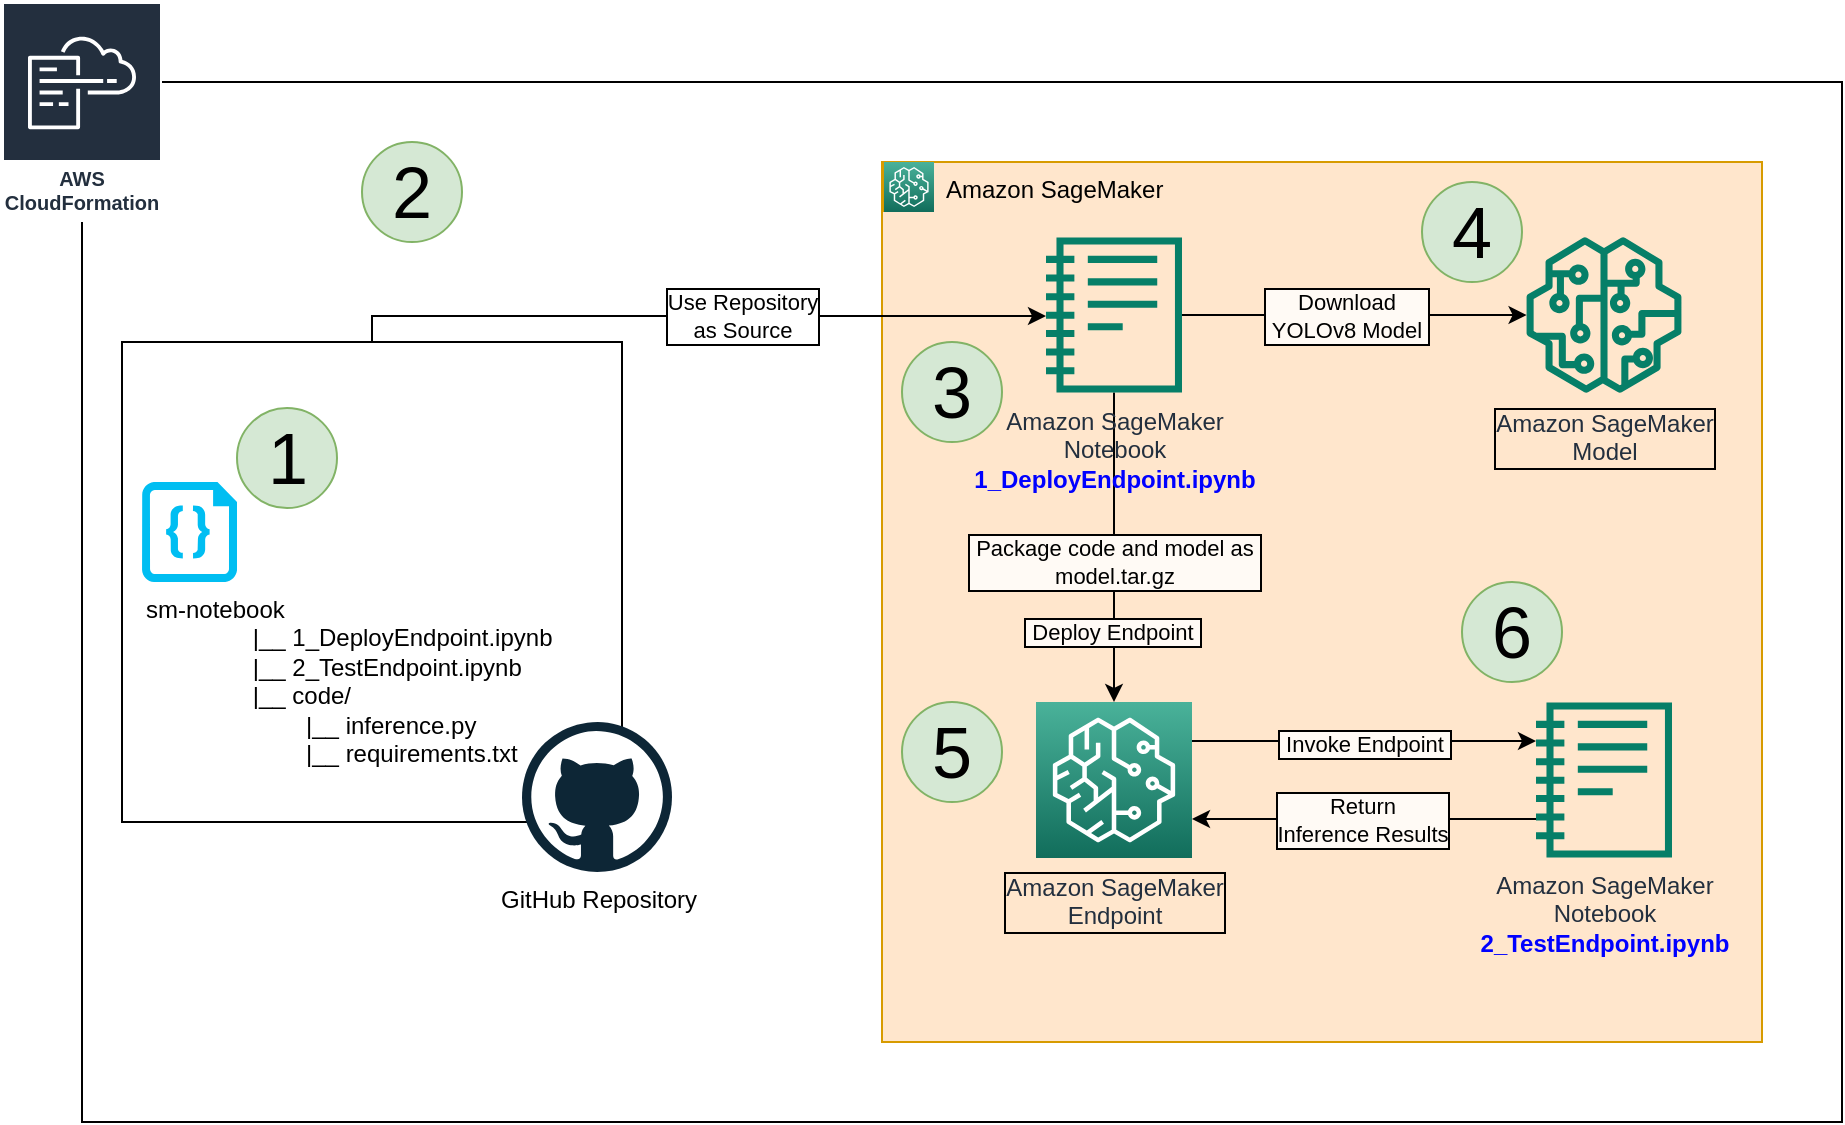 <mxfile version="19.0.3" type="device"><diagram id="z2O1TSgQUSHBjTZKmf7b" name="Page-1"><mxGraphModel dx="931" dy="632" grid="1" gridSize="10" guides="1" tooltips="1" connect="1" arrows="1" fold="1" page="1" pageScale="1" pageWidth="1700" pageHeight="1100" math="0" shadow="0"><root><mxCell id="0"/><mxCell id="1" parent="0"/><mxCell id="VC-s6tyWfOG0vZ_w0Y-g-3" value="" style="rounded=0;whiteSpace=wrap;html=1;" parent="1" vertex="1"><mxGeometry x="160" y="40" width="880" height="520" as="geometry"/></mxCell><mxCell id="LWvMPOH7EQCRaxX-12mW-2" value="" style="rounded=0;whiteSpace=wrap;html=1;" vertex="1" parent="1"><mxGeometry x="180" y="170" width="250" height="240" as="geometry"/></mxCell><mxCell id="VC-s6tyWfOG0vZ_w0Y-g-2" value="AWS CloudFormation" style="sketch=0;outlineConnect=0;fontColor=#232F3E;gradientColor=none;strokeColor=#ffffff;fillColor=#232F3E;dashed=0;verticalLabelPosition=middle;verticalAlign=bottom;align=center;html=1;whiteSpace=wrap;fontSize=10;fontStyle=1;spacing=3;shape=mxgraph.aws4.productIcon;prIcon=mxgraph.aws4.cloudformation;" parent="1" vertex="1"><mxGeometry x="120" width="80" height="110" as="geometry"/></mxCell><mxCell id="VC-s6tyWfOG0vZ_w0Y-g-6" value="sm-notebook&lt;br&gt;&lt;span style=&quot;white-space: pre;&quot;&gt;&#9;&lt;span style=&quot;white-space: pre;&quot;&gt;&#9;&lt;/span&gt;&lt;/span&gt;|__ 1_DeployEndpoint.ipynb&lt;br&gt;&lt;span style=&quot;white-space: pre;&quot;&gt;&#9;&lt;/span&gt;&lt;span style=&quot;white-space: pre;&quot;&gt;&#9;&lt;/span&gt;|__ 2_TestEndpoint.ipynb&lt;br&gt;&lt;span style=&quot;white-space: pre;&quot;&gt;&#9;&lt;/span&gt;&lt;span style=&quot;white-space: pre;&quot;&gt;&#9;&lt;/span&gt;|__ code/&lt;br&gt;&lt;span style=&quot;white-space: pre;&quot;&gt;&#9;&lt;/span&gt;&amp;nbsp; &amp;nbsp; &lt;span style=&quot;white-space: pre;&quot;&gt;&#9;&lt;/span&gt;&lt;span style=&quot;white-space: pre;&quot;&gt;&#9;&lt;/span&gt;|__ inference.py&lt;br&gt;&lt;span style=&quot;white-space: pre;&quot;&gt;&#9;&lt;/span&gt;&amp;nbsp; &amp;nbsp; &lt;span style=&quot;white-space: pre;&quot;&gt;&#9;&lt;/span&gt;&lt;span style=&quot;white-space: pre;&quot;&gt;&#9;&lt;/span&gt;|__ requirements.txt" style="verticalLabelPosition=bottom;html=1;verticalAlign=top;align=left;strokeColor=none;fillColor=#00BEF2;shape=mxgraph.azure.code_file;pointerEvents=1;" parent="1" vertex="1"><mxGeometry x="190" y="240" width="47.5" height="50" as="geometry"/></mxCell><mxCell id="VC-s6tyWfOG0vZ_w0Y-g-24" value="Amazon SageMaker" style="points=[[0,0],[0.25,0],[0.5,0],[0.75,0],[1,0],[1,0.25],[1,0.5],[1,0.75],[1,1],[0.75,1],[0.5,1],[0.25,1],[0,1],[0,0.75],[0,0.5],[0,0.25]];outlineConnect=0;html=1;whiteSpace=wrap;fontSize=12;fontStyle=0;container=1;pointerEvents=0;collapsible=0;recursiveResize=0;shape=mxgraph.aws4.group;grIcon=mxgraph.aws4.group_aws_cloud;verticalAlign=top;align=left;spacingLeft=30;dashed=0;labelBorderColor=none;labelBackgroundColor=none;fillColor=#ffe6cc;strokeColor=#d79b00;" parent="1" vertex="1"><mxGeometry x="560" y="80" width="440" height="440" as="geometry"/></mxCell><mxCell id="VC-s6tyWfOG0vZ_w0Y-g-31" style="edgeStyle=orthogonalEdgeStyle;rounded=0;orthogonalLoop=1;jettySize=auto;html=1;fontColor=#0000FF;" parent="VC-s6tyWfOG0vZ_w0Y-g-24" source="VC-s6tyWfOG0vZ_w0Y-g-25" target="VC-s6tyWfOG0vZ_w0Y-g-30" edge="1"><mxGeometry relative="1" as="geometry"/></mxCell><mxCell id="VC-s6tyWfOG0vZ_w0Y-g-32" value="&lt;font color=&quot;#000000&quot;&gt;&amp;nbsp;Package code and model as&amp;nbsp;&lt;br&gt;model.tar.gz&lt;br&gt;&lt;/font&gt;" style="edgeLabel;html=1;align=center;verticalAlign=middle;resizable=0;points=[];fontColor=#0000FF;labelBorderColor=default;labelBackgroundColor=#FFFAF5;" parent="VC-s6tyWfOG0vZ_w0Y-g-31" vertex="1" connectable="0"><mxGeometry x="-0.175" y="-1" relative="1" as="geometry"><mxPoint x="1" y="21" as="offset"/></mxGeometry></mxCell><mxCell id="VC-s6tyWfOG0vZ_w0Y-g-49" value="&amp;nbsp;Deploy Endpoint&amp;nbsp;" style="edgeLabel;html=1;align=center;verticalAlign=middle;resizable=0;points=[];fontSize=11;fontColor=#000000;labelBorderColor=default;labelBackgroundColor=#FFFAF5;" parent="VC-s6tyWfOG0vZ_w0Y-g-31" vertex="1" connectable="0"><mxGeometry x="0.548" y="-1" relative="1" as="geometry"><mxPoint as="offset"/></mxGeometry></mxCell><mxCell id="VC-s6tyWfOG0vZ_w0Y-g-25" value="Amazon SageMaker&lt;br&gt;Notebook&lt;br&gt;&lt;span style=&quot;text-align: left;&quot;&gt;&lt;font color=&quot;#0000ff&quot;&gt;&lt;b&gt;1_DeployEndpoint.ipynb&lt;/b&gt;&lt;/font&gt;&lt;/span&gt;" style="sketch=0;outlineConnect=0;fontColor=#232F3E;gradientColor=none;fillColor=#067F68;strokeColor=none;dashed=0;verticalLabelPosition=bottom;verticalAlign=top;align=center;html=1;fontSize=12;fontStyle=0;aspect=fixed;pointerEvents=1;shape=mxgraph.aws4.sagemaker_notebook;" parent="VC-s6tyWfOG0vZ_w0Y-g-24" vertex="1"><mxGeometry x="82" y="37.5" width="68" height="78" as="geometry"/></mxCell><mxCell id="VC-s6tyWfOG0vZ_w0Y-g-35" style="edgeStyle=orthogonalEdgeStyle;rounded=0;orthogonalLoop=1;jettySize=auto;html=1;exitX=1;exitY=0.25;exitDx=0;exitDy=0;exitPerimeter=0;fontColor=#000000;" parent="VC-s6tyWfOG0vZ_w0Y-g-24" source="VC-s6tyWfOG0vZ_w0Y-g-30" target="VC-s6tyWfOG0vZ_w0Y-g-26" edge="1"><mxGeometry relative="1" as="geometry"><Array as="points"><mxPoint x="282" y="290"/><mxPoint x="282" y="290"/></Array></mxGeometry></mxCell><mxCell id="VC-s6tyWfOG0vZ_w0Y-g-38" value="&amp;nbsp;Invoke Endpoint&amp;nbsp;" style="edgeLabel;html=1;align=center;verticalAlign=middle;resizable=0;points=[];fontColor=#000000;labelBorderColor=default;labelBackgroundColor=#FFFAF5;" parent="VC-s6tyWfOG0vZ_w0Y-g-35" vertex="1" connectable="0"><mxGeometry relative="1" as="geometry"><mxPoint y="1" as="offset"/></mxGeometry></mxCell><mxCell id="VC-s6tyWfOG0vZ_w0Y-g-37" style="edgeStyle=orthogonalEdgeStyle;rounded=0;orthogonalLoop=1;jettySize=auto;html=1;exitX=1;exitY=0.75;exitDx=0;exitDy=0;exitPerimeter=0;fontColor=#000000;startArrow=classic;startFill=1;endArrow=none;endFill=0;" parent="VC-s6tyWfOG0vZ_w0Y-g-24" source="VC-s6tyWfOG0vZ_w0Y-g-30" target="VC-s6tyWfOG0vZ_w0Y-g-26" edge="1"><mxGeometry relative="1" as="geometry"><Array as="points"><mxPoint x="282" y="329"/><mxPoint x="282" y="329"/></Array></mxGeometry></mxCell><mxCell id="VC-s6tyWfOG0vZ_w0Y-g-39" value="Return &lt;br&gt;Inference Results" style="edgeLabel;html=1;align=center;verticalAlign=middle;resizable=0;points=[];fontColor=#000000;labelBorderColor=default;labelBackgroundColor=#FFFAF5;" parent="VC-s6tyWfOG0vZ_w0Y-g-37" vertex="1" connectable="0"><mxGeometry x="-0.128" y="1" relative="1" as="geometry"><mxPoint x="10" y="1" as="offset"/></mxGeometry></mxCell><mxCell id="VC-s6tyWfOG0vZ_w0Y-g-30" value="Amazon SageMaker&lt;br&gt;Endpoint" style="sketch=0;points=[[0,0,0],[0.25,0,0],[0.5,0,0],[0.75,0,0],[1,0,0],[0,1,0],[0.25,1,0],[0.5,1,0],[0.75,1,0],[1,1,0],[0,0.25,0],[0,0.5,0],[0,0.75,0],[1,0.25,0],[1,0.5,0],[1,0.75,0]];outlineConnect=0;fontColor=#232F3E;gradientColor=#4AB29A;gradientDirection=north;fillColor=#116D5B;strokeColor=#ffffff;dashed=0;verticalLabelPosition=bottom;verticalAlign=top;align=center;html=1;fontSize=12;fontStyle=0;aspect=fixed;shape=mxgraph.aws4.resourceIcon;resIcon=mxgraph.aws4.sagemaker;labelBorderColor=default;" parent="VC-s6tyWfOG0vZ_w0Y-g-24" vertex="1"><mxGeometry x="77" y="270" width="78" height="78" as="geometry"/></mxCell><mxCell id="VC-s6tyWfOG0vZ_w0Y-g-26" value="Amazon SageMaker&lt;br&gt;Notebook&lt;br&gt;&lt;font color=&quot;#0000ff&quot;&gt;&lt;b&gt;&lt;span style=&quot;text-align: left;&quot;&gt;2_TestEndpoint&lt;/span&gt;&lt;span style=&quot;text-align: left;&quot;&gt;.ipynb&lt;/span&gt;&lt;/b&gt;&lt;/font&gt;" style="sketch=0;outlineConnect=0;fontColor=#232F3E;gradientColor=none;fillColor=#067F68;strokeColor=none;dashed=0;verticalLabelPosition=bottom;verticalAlign=top;align=center;html=1;fontSize=12;fontStyle=0;aspect=fixed;pointerEvents=1;shape=mxgraph.aws4.sagemaker_notebook;" parent="VC-s6tyWfOG0vZ_w0Y-g-24" vertex="1"><mxGeometry x="327" y="270" width="68" height="78" as="geometry"/></mxCell><mxCell id="VC-s6tyWfOG0vZ_w0Y-g-27" value="Amazon SageMaker&lt;br&gt;Model" style="sketch=0;outlineConnect=0;fontColor=#232F3E;gradientColor=none;fillColor=#067F68;strokeColor=none;dashed=0;verticalLabelPosition=bottom;verticalAlign=top;align=center;html=1;fontSize=12;fontStyle=0;aspect=fixed;pointerEvents=1;shape=mxgraph.aws4.sagemaker_model;labelBorderColor=default;" parent="VC-s6tyWfOG0vZ_w0Y-g-24" vertex="1"><mxGeometry x="322" y="37.5" width="78" height="78" as="geometry"/></mxCell><mxCell id="VC-s6tyWfOG0vZ_w0Y-g-28" style="edgeStyle=orthogonalEdgeStyle;rounded=0;orthogonalLoop=1;jettySize=auto;html=1;fontColor=#0000FF;" parent="VC-s6tyWfOG0vZ_w0Y-g-24" source="VC-s6tyWfOG0vZ_w0Y-g-25" target="VC-s6tyWfOG0vZ_w0Y-g-27" edge="1"><mxGeometry relative="1" as="geometry"/></mxCell><mxCell id="VC-s6tyWfOG0vZ_w0Y-g-29" value="&lt;span style=&quot;color: rgb(0, 0, 0);&quot;&gt;Download&lt;/span&gt;&lt;br style=&quot;color: rgb(0, 0, 0);&quot;&gt;&lt;span style=&quot;color: rgb(0, 0, 0);&quot;&gt;&amp;nbsp;YOLOv8 Model&amp;nbsp;&lt;/span&gt;" style="edgeLabel;html=1;align=center;verticalAlign=middle;resizable=0;points=[];fontColor=#0000FF;labelBorderColor=default;labelBackgroundColor=#FFFAF5;" parent="VC-s6tyWfOG0vZ_w0Y-g-28" vertex="1" connectable="0"><mxGeometry x="-0.039" y="-3" relative="1" as="geometry"><mxPoint x="-1" y="-3" as="offset"/></mxGeometry></mxCell><mxCell id="VC-s6tyWfOG0vZ_w0Y-g-46" value="5&lt;span style=&quot;color: rgba(0, 0, 0, 0); font-family: monospace; font-size: 0px; text-align: start;&quot;&gt;%3CmxGraphModel%3E%3Croot%3E%3CmxCell%20id%3D%220%22%2F%3E%3CmxCell%20id%3D%221%22%20parent%3D%220%22%2F%3E%3CmxCell%20id%3D%222%22%20value%3D%223%22%20style%3D%22ellipse%3BwhiteSpace%3Dwrap%3Bhtml%3D1%3Baspect%3Dfixed%3BlabelBorderColor%3Dnone%3BstrokeColor%3D%2382b366%3BfontSize%3D36%3BfillColor%3D%23d5e8d4%3B%22%20vertex%3D%221%22%20parent%3D%221%22%3E%3CmxGeometry%20x%3D%22570%22%20y%3D%22170%22%20width%3D%2250%22%20height%3D%2250%22%20as%3D%22geometry%22%2F%3E%3C%2FmxCell%3E%3C%2Froot%3E%3C%2FmxGraphModel%3E&lt;/span&gt;" style="ellipse;whiteSpace=wrap;html=1;aspect=fixed;labelBorderColor=none;strokeColor=#82b366;fontSize=36;fillColor=#d5e8d4;" parent="VC-s6tyWfOG0vZ_w0Y-g-24" vertex="1"><mxGeometry x="10" y="270" width="50" height="50" as="geometry"/></mxCell><mxCell id="VC-s6tyWfOG0vZ_w0Y-g-51" value="" style="sketch=0;points=[[0,0,0],[0.25,0,0],[0.5,0,0],[0.75,0,0],[1,0,0],[0,1,0],[0.25,1,0],[0.5,1,0],[0.75,1,0],[1,1,0],[0,0.25,0],[0,0.5,0],[0,0.75,0],[1,0.25,0],[1,0.5,0],[1,0.75,0]];outlineConnect=0;fontColor=#232F3E;gradientColor=#4AB29A;gradientDirection=north;fillColor=#116D5B;strokeColor=#ffffff;dashed=0;verticalLabelPosition=bottom;verticalAlign=top;align=center;html=1;fontSize=12;fontStyle=0;aspect=fixed;shape=mxgraph.aws4.resourceIcon;resIcon=mxgraph.aws4.sagemaker;labelBackgroundColor=none;labelBorderColor=none;" parent="VC-s6tyWfOG0vZ_w0Y-g-24" vertex="1"><mxGeometry x="1" width="25" height="25" as="geometry"/></mxCell><mxCell id="VC-s6tyWfOG0vZ_w0Y-g-42" value="1" style="ellipse;whiteSpace=wrap;html=1;aspect=fixed;labelBorderColor=none;strokeColor=#82b366;fontSize=36;fillColor=#d5e8d4;" parent="1" vertex="1"><mxGeometry x="237.5" y="203" width="50" height="50" as="geometry"/></mxCell><mxCell id="VC-s6tyWfOG0vZ_w0Y-g-43" value="2" style="ellipse;whiteSpace=wrap;html=1;aspect=fixed;labelBorderColor=none;strokeColor=#82b366;fontSize=36;fillColor=#d5e8d4;" parent="1" vertex="1"><mxGeometry x="300" y="70" width="50" height="50" as="geometry"/></mxCell><mxCell id="VC-s6tyWfOG0vZ_w0Y-g-44" value="3" style="ellipse;whiteSpace=wrap;html=1;aspect=fixed;labelBorderColor=none;strokeColor=#82b366;fontSize=36;fillColor=#d5e8d4;" parent="1" vertex="1"><mxGeometry x="570" y="170" width="50" height="50" as="geometry"/></mxCell><mxCell id="VC-s6tyWfOG0vZ_w0Y-g-45" value="4" style="ellipse;whiteSpace=wrap;html=1;aspect=fixed;labelBorderColor=none;strokeColor=#82b366;fontSize=36;fillColor=#d5e8d4;" parent="1" vertex="1"><mxGeometry x="830" y="90" width="50" height="50" as="geometry"/></mxCell><mxCell id="VC-s6tyWfOG0vZ_w0Y-g-47" value="6" style="ellipse;whiteSpace=wrap;html=1;aspect=fixed;labelBorderColor=none;strokeColor=#82b366;fontSize=36;fillColor=#d5e8d4;" parent="1" vertex="1"><mxGeometry x="850" y="290" width="50" height="50" as="geometry"/></mxCell><mxCell id="LWvMPOH7EQCRaxX-12mW-1" value="GitHub Repository" style="dashed=0;outlineConnect=0;html=1;align=center;labelPosition=center;verticalLabelPosition=bottom;verticalAlign=top;shape=mxgraph.weblogos.github" vertex="1" parent="1"><mxGeometry x="380" y="360" width="75" height="75" as="geometry"/></mxCell><mxCell id="LWvMPOH7EQCRaxX-12mW-4" style="edgeStyle=orthogonalEdgeStyle;rounded=0;orthogonalLoop=1;jettySize=auto;html=1;" edge="1" parent="1" source="LWvMPOH7EQCRaxX-12mW-2" target="VC-s6tyWfOG0vZ_w0Y-g-25"><mxGeometry relative="1" as="geometry"><Array as="points"><mxPoint x="305" y="157"/></Array></mxGeometry></mxCell><mxCell id="LWvMPOH7EQCRaxX-12mW-5" value="Use Repository&lt;br&gt;as Source" style="edgeLabel;html=1;align=center;verticalAlign=middle;resizable=0;points=[];labelBorderColor=default;" vertex="1" connectable="0" parent="LWvMPOH7EQCRaxX-12mW-4"><mxGeometry x="0.2" relative="1" as="geometry"><mxPoint x="-12" as="offset"/></mxGeometry></mxCell></root></mxGraphModel></diagram></mxfile>